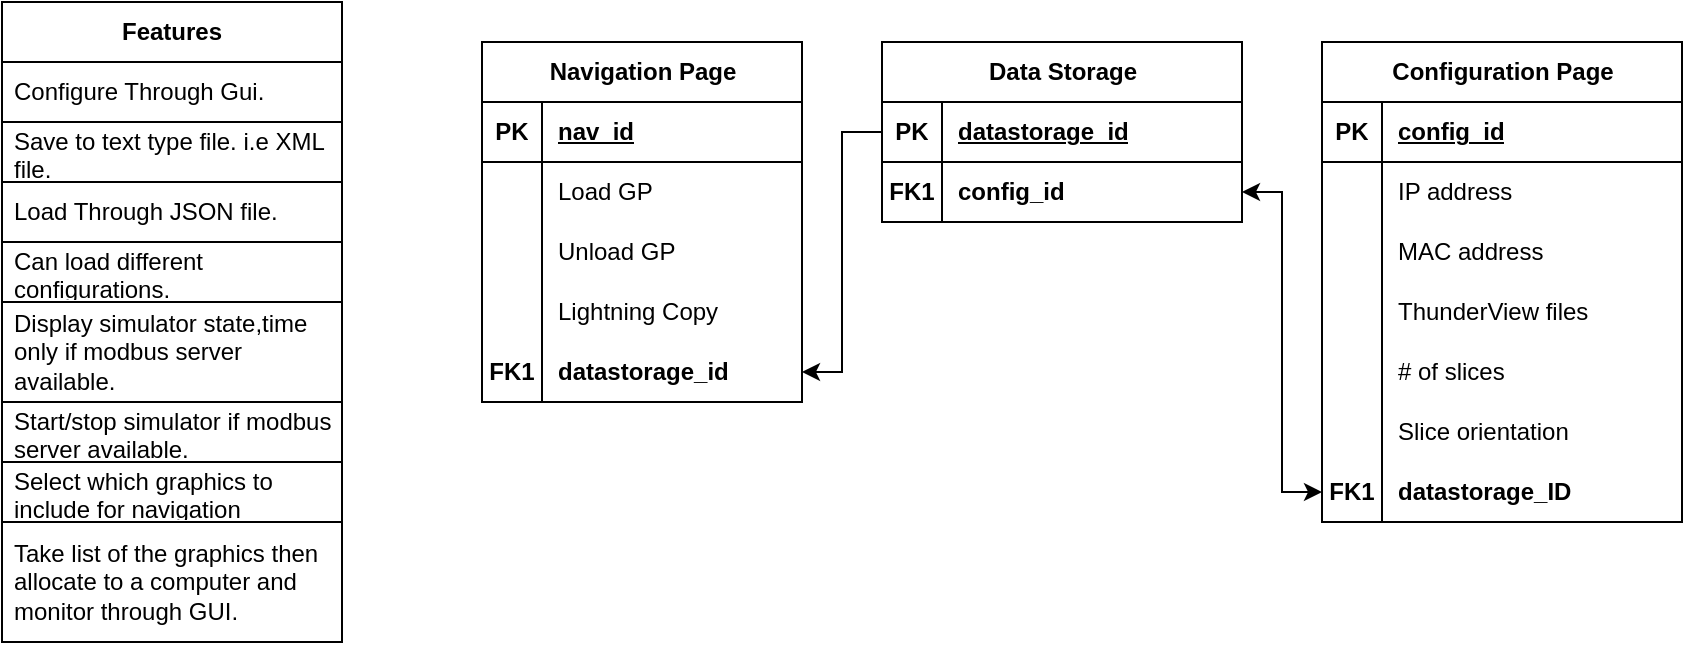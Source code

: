 <mxfile version="22.1.2" type="device">
  <diagram name="Page-1" id="l4BXJL_ixx2tf4eaIrTP">
    <mxGraphModel dx="954" dy="717" grid="1" gridSize="10" guides="1" tooltips="1" connect="1" arrows="1" fold="1" page="1" pageScale="1" pageWidth="850" pageHeight="1100" math="0" shadow="0">
      <root>
        <mxCell id="0" />
        <mxCell id="1" parent="0" />
        <mxCell id="CMSwks_SXw8aA6HGlpsy-14" value="Navigation Page" style="shape=table;startSize=30;container=1;collapsible=1;childLayout=tableLayout;fixedRows=1;rowLines=0;fontStyle=1;align=center;resizeLast=1;html=1;" parent="1" vertex="1">
          <mxGeometry x="240" y="20" width="160" height="180" as="geometry">
            <mxRectangle x="80" y="40" width="90" height="30" as="alternateBounds" />
          </mxGeometry>
        </mxCell>
        <mxCell id="CMSwks_SXw8aA6HGlpsy-15" value="" style="shape=tableRow;horizontal=0;startSize=0;swimlaneHead=0;swimlaneBody=0;fillColor=none;collapsible=0;dropTarget=0;points=[[0,0.5],[1,0.5]];portConstraint=eastwest;top=0;left=0;right=0;bottom=1;" parent="CMSwks_SXw8aA6HGlpsy-14" vertex="1">
          <mxGeometry y="30" width="160" height="30" as="geometry" />
        </mxCell>
        <mxCell id="CMSwks_SXw8aA6HGlpsy-16" value="PK" style="shape=partialRectangle;connectable=0;fillColor=none;top=0;left=0;bottom=0;right=0;fontStyle=1;overflow=hidden;whiteSpace=wrap;html=1;" parent="CMSwks_SXw8aA6HGlpsy-15" vertex="1">
          <mxGeometry width="30" height="30" as="geometry">
            <mxRectangle width="30" height="30" as="alternateBounds" />
          </mxGeometry>
        </mxCell>
        <mxCell id="CMSwks_SXw8aA6HGlpsy-17" value="nav_id" style="shape=partialRectangle;connectable=0;fillColor=none;top=0;left=0;bottom=0;right=0;align=left;spacingLeft=6;fontStyle=5;overflow=hidden;whiteSpace=wrap;html=1;" parent="CMSwks_SXw8aA6HGlpsy-15" vertex="1">
          <mxGeometry x="30" width="130" height="30" as="geometry">
            <mxRectangle width="130" height="30" as="alternateBounds" />
          </mxGeometry>
        </mxCell>
        <mxCell id="CMSwks_SXw8aA6HGlpsy-18" value="" style="shape=tableRow;horizontal=0;startSize=0;swimlaneHead=0;swimlaneBody=0;fillColor=none;collapsible=0;dropTarget=0;points=[[0,0.5],[1,0.5]];portConstraint=eastwest;top=0;left=0;right=0;bottom=0;" parent="CMSwks_SXw8aA6HGlpsy-14" vertex="1">
          <mxGeometry y="60" width="160" height="30" as="geometry" />
        </mxCell>
        <mxCell id="CMSwks_SXw8aA6HGlpsy-19" value="" style="shape=partialRectangle;connectable=0;fillColor=none;top=0;left=0;bottom=0;right=0;editable=1;overflow=hidden;whiteSpace=wrap;html=1;" parent="CMSwks_SXw8aA6HGlpsy-18" vertex="1">
          <mxGeometry width="30" height="30" as="geometry">
            <mxRectangle width="30" height="30" as="alternateBounds" />
          </mxGeometry>
        </mxCell>
        <mxCell id="CMSwks_SXw8aA6HGlpsy-20" value="Load GP" style="shape=partialRectangle;connectable=0;fillColor=none;top=0;left=0;bottom=0;right=0;align=left;spacingLeft=6;overflow=hidden;whiteSpace=wrap;html=1;" parent="CMSwks_SXw8aA6HGlpsy-18" vertex="1">
          <mxGeometry x="30" width="130" height="30" as="geometry">
            <mxRectangle width="130" height="30" as="alternateBounds" />
          </mxGeometry>
        </mxCell>
        <mxCell id="CMSwks_SXw8aA6HGlpsy-21" value="" style="shape=tableRow;horizontal=0;startSize=0;swimlaneHead=0;swimlaneBody=0;fillColor=none;collapsible=0;dropTarget=0;points=[[0,0.5],[1,0.5]];portConstraint=eastwest;top=0;left=0;right=0;bottom=0;" parent="CMSwks_SXw8aA6HGlpsy-14" vertex="1">
          <mxGeometry y="90" width="160" height="30" as="geometry" />
        </mxCell>
        <mxCell id="CMSwks_SXw8aA6HGlpsy-22" value="" style="shape=partialRectangle;connectable=0;fillColor=none;top=0;left=0;bottom=0;right=0;editable=1;overflow=hidden;whiteSpace=wrap;html=1;" parent="CMSwks_SXw8aA6HGlpsy-21" vertex="1">
          <mxGeometry width="30" height="30" as="geometry">
            <mxRectangle width="30" height="30" as="alternateBounds" />
          </mxGeometry>
        </mxCell>
        <mxCell id="CMSwks_SXw8aA6HGlpsy-23" value="Unload GP" style="shape=partialRectangle;connectable=0;fillColor=none;top=0;left=0;bottom=0;right=0;align=left;spacingLeft=6;overflow=hidden;whiteSpace=wrap;html=1;" parent="CMSwks_SXw8aA6HGlpsy-21" vertex="1">
          <mxGeometry x="30" width="130" height="30" as="geometry">
            <mxRectangle width="130" height="30" as="alternateBounds" />
          </mxGeometry>
        </mxCell>
        <mxCell id="CMSwks_SXw8aA6HGlpsy-24" value="" style="shape=tableRow;horizontal=0;startSize=0;swimlaneHead=0;swimlaneBody=0;fillColor=none;collapsible=0;dropTarget=0;points=[[0,0.5],[1,0.5]];portConstraint=eastwest;top=0;left=0;right=0;bottom=0;" parent="CMSwks_SXw8aA6HGlpsy-14" vertex="1">
          <mxGeometry y="120" width="160" height="30" as="geometry" />
        </mxCell>
        <mxCell id="CMSwks_SXw8aA6HGlpsy-25" value="" style="shape=partialRectangle;connectable=0;fillColor=none;top=0;left=0;bottom=0;right=0;editable=1;overflow=hidden;whiteSpace=wrap;html=1;" parent="CMSwks_SXw8aA6HGlpsy-24" vertex="1">
          <mxGeometry width="30" height="30" as="geometry">
            <mxRectangle width="30" height="30" as="alternateBounds" />
          </mxGeometry>
        </mxCell>
        <mxCell id="CMSwks_SXw8aA6HGlpsy-26" value="Lightning Copy" style="shape=partialRectangle;connectable=0;fillColor=none;top=0;left=0;bottom=0;right=0;align=left;spacingLeft=6;overflow=hidden;whiteSpace=wrap;html=1;" parent="CMSwks_SXw8aA6HGlpsy-24" vertex="1">
          <mxGeometry x="30" width="130" height="30" as="geometry">
            <mxRectangle width="130" height="30" as="alternateBounds" />
          </mxGeometry>
        </mxCell>
        <mxCell id="CMSwks_SXw8aA6HGlpsy-169" value="" style="shape=tableRow;horizontal=0;startSize=0;swimlaneHead=0;swimlaneBody=0;fillColor=none;collapsible=0;dropTarget=0;points=[[0,0.5],[1,0.5]];portConstraint=eastwest;top=0;left=0;right=0;bottom=0;" parent="CMSwks_SXw8aA6HGlpsy-14" vertex="1">
          <mxGeometry y="150" width="160" height="30" as="geometry" />
        </mxCell>
        <mxCell id="CMSwks_SXw8aA6HGlpsy-170" value="&lt;b&gt;FK1&lt;/b&gt;" style="shape=partialRectangle;connectable=0;fillColor=none;top=0;left=0;bottom=0;right=0;editable=1;overflow=hidden;whiteSpace=wrap;html=1;" parent="CMSwks_SXw8aA6HGlpsy-169" vertex="1">
          <mxGeometry width="30" height="30" as="geometry">
            <mxRectangle width="30" height="30" as="alternateBounds" />
          </mxGeometry>
        </mxCell>
        <mxCell id="CMSwks_SXw8aA6HGlpsy-171" value="&lt;b&gt;datastorage_id&lt;/b&gt;" style="shape=partialRectangle;connectable=0;fillColor=none;top=0;left=0;bottom=0;right=0;align=left;spacingLeft=6;overflow=hidden;whiteSpace=wrap;html=1;" parent="CMSwks_SXw8aA6HGlpsy-169" vertex="1">
          <mxGeometry x="30" width="130" height="30" as="geometry">
            <mxRectangle width="130" height="30" as="alternateBounds" />
          </mxGeometry>
        </mxCell>
        <mxCell id="CMSwks_SXw8aA6HGlpsy-108" value="Configuration Page" style="shape=table;startSize=30;container=1;collapsible=1;childLayout=tableLayout;fixedRows=1;rowLines=0;fontStyle=1;align=center;resizeLast=1;html=1;" parent="1" vertex="1">
          <mxGeometry x="660" y="20" width="180" height="240" as="geometry">
            <mxRectangle x="80" y="40" width="90" height="30" as="alternateBounds" />
          </mxGeometry>
        </mxCell>
        <mxCell id="CMSwks_SXw8aA6HGlpsy-109" value="" style="shape=tableRow;horizontal=0;startSize=0;swimlaneHead=0;swimlaneBody=0;fillColor=none;collapsible=0;dropTarget=0;points=[[0,0.5],[1,0.5]];portConstraint=eastwest;top=0;left=0;right=0;bottom=1;" parent="CMSwks_SXw8aA6HGlpsy-108" vertex="1">
          <mxGeometry y="30" width="180" height="30" as="geometry" />
        </mxCell>
        <mxCell id="CMSwks_SXw8aA6HGlpsy-110" value="PK" style="shape=partialRectangle;connectable=0;fillColor=none;top=0;left=0;bottom=0;right=0;fontStyle=1;overflow=hidden;whiteSpace=wrap;html=1;" parent="CMSwks_SXw8aA6HGlpsy-109" vertex="1">
          <mxGeometry width="30" height="30" as="geometry">
            <mxRectangle width="30" height="30" as="alternateBounds" />
          </mxGeometry>
        </mxCell>
        <mxCell id="CMSwks_SXw8aA6HGlpsy-111" value="config_id" style="shape=partialRectangle;connectable=0;fillColor=none;top=0;left=0;bottom=0;right=0;align=left;spacingLeft=6;fontStyle=5;overflow=hidden;whiteSpace=wrap;html=1;" parent="CMSwks_SXw8aA6HGlpsy-109" vertex="1">
          <mxGeometry x="30" width="150" height="30" as="geometry">
            <mxRectangle width="150" height="30" as="alternateBounds" />
          </mxGeometry>
        </mxCell>
        <mxCell id="CMSwks_SXw8aA6HGlpsy-112" value="" style="shape=tableRow;horizontal=0;startSize=0;swimlaneHead=0;swimlaneBody=0;fillColor=none;collapsible=0;dropTarget=0;points=[[0,0.5],[1,0.5]];portConstraint=eastwest;top=0;left=0;right=0;bottom=0;" parent="CMSwks_SXw8aA6HGlpsy-108" vertex="1">
          <mxGeometry y="60" width="180" height="30" as="geometry" />
        </mxCell>
        <mxCell id="CMSwks_SXw8aA6HGlpsy-113" value="" style="shape=partialRectangle;connectable=0;fillColor=none;top=0;left=0;bottom=0;right=0;editable=1;overflow=hidden;whiteSpace=wrap;html=1;" parent="CMSwks_SXw8aA6HGlpsy-112" vertex="1">
          <mxGeometry width="30" height="30" as="geometry">
            <mxRectangle width="30" height="30" as="alternateBounds" />
          </mxGeometry>
        </mxCell>
        <mxCell id="CMSwks_SXw8aA6HGlpsy-114" value="IP address" style="shape=partialRectangle;connectable=0;fillColor=none;top=0;left=0;bottom=0;right=0;align=left;spacingLeft=6;overflow=hidden;whiteSpace=wrap;html=1;" parent="CMSwks_SXw8aA6HGlpsy-112" vertex="1">
          <mxGeometry x="30" width="150" height="30" as="geometry">
            <mxRectangle width="150" height="30" as="alternateBounds" />
          </mxGeometry>
        </mxCell>
        <mxCell id="CMSwks_SXw8aA6HGlpsy-175" value="" style="shape=tableRow;horizontal=0;startSize=0;swimlaneHead=0;swimlaneBody=0;fillColor=none;collapsible=0;dropTarget=0;points=[[0,0.5],[1,0.5]];portConstraint=eastwest;top=0;left=0;right=0;bottom=0;" parent="CMSwks_SXw8aA6HGlpsy-108" vertex="1">
          <mxGeometry y="90" width="180" height="30" as="geometry" />
        </mxCell>
        <mxCell id="CMSwks_SXw8aA6HGlpsy-176" value="" style="shape=partialRectangle;connectable=0;fillColor=none;top=0;left=0;bottom=0;right=0;editable=1;overflow=hidden;whiteSpace=wrap;html=1;" parent="CMSwks_SXw8aA6HGlpsy-175" vertex="1">
          <mxGeometry width="30" height="30" as="geometry">
            <mxRectangle width="30" height="30" as="alternateBounds" />
          </mxGeometry>
        </mxCell>
        <mxCell id="CMSwks_SXw8aA6HGlpsy-177" value="MAC address" style="shape=partialRectangle;connectable=0;fillColor=none;top=0;left=0;bottom=0;right=0;align=left;spacingLeft=6;overflow=hidden;whiteSpace=wrap;html=1;" parent="CMSwks_SXw8aA6HGlpsy-175" vertex="1">
          <mxGeometry x="30" width="150" height="30" as="geometry">
            <mxRectangle width="150" height="30" as="alternateBounds" />
          </mxGeometry>
        </mxCell>
        <mxCell id="CMSwks_SXw8aA6HGlpsy-115" value="" style="shape=tableRow;horizontal=0;startSize=0;swimlaneHead=0;swimlaneBody=0;fillColor=none;collapsible=0;dropTarget=0;points=[[0,0.5],[1,0.5]];portConstraint=eastwest;top=0;left=0;right=0;bottom=0;" parent="CMSwks_SXw8aA6HGlpsy-108" vertex="1">
          <mxGeometry y="120" width="180" height="30" as="geometry" />
        </mxCell>
        <mxCell id="CMSwks_SXw8aA6HGlpsy-116" value="" style="shape=partialRectangle;connectable=0;fillColor=none;top=0;left=0;bottom=0;right=0;editable=1;overflow=hidden;whiteSpace=wrap;html=1;" parent="CMSwks_SXw8aA6HGlpsy-115" vertex="1">
          <mxGeometry width="30" height="30" as="geometry">
            <mxRectangle width="30" height="30" as="alternateBounds" />
          </mxGeometry>
        </mxCell>
        <mxCell id="CMSwks_SXw8aA6HGlpsy-117" value="ThunderView files" style="shape=partialRectangle;connectable=0;fillColor=none;top=0;left=0;bottom=0;right=0;align=left;spacingLeft=6;overflow=hidden;whiteSpace=wrap;html=1;" parent="CMSwks_SXw8aA6HGlpsy-115" vertex="1">
          <mxGeometry x="30" width="150" height="30" as="geometry">
            <mxRectangle width="150" height="30" as="alternateBounds" />
          </mxGeometry>
        </mxCell>
        <mxCell id="CMSwks_SXw8aA6HGlpsy-118" value="" style="shape=tableRow;horizontal=0;startSize=0;swimlaneHead=0;swimlaneBody=0;fillColor=none;collapsible=0;dropTarget=0;points=[[0,0.5],[1,0.5]];portConstraint=eastwest;top=0;left=0;right=0;bottom=0;" parent="CMSwks_SXw8aA6HGlpsy-108" vertex="1">
          <mxGeometry y="150" width="180" height="30" as="geometry" />
        </mxCell>
        <mxCell id="CMSwks_SXw8aA6HGlpsy-119" value="" style="shape=partialRectangle;connectable=0;fillColor=none;top=0;left=0;bottom=0;right=0;editable=1;overflow=hidden;whiteSpace=wrap;html=1;" parent="CMSwks_SXw8aA6HGlpsy-118" vertex="1">
          <mxGeometry width="30" height="30" as="geometry">
            <mxRectangle width="30" height="30" as="alternateBounds" />
          </mxGeometry>
        </mxCell>
        <mxCell id="CMSwks_SXw8aA6HGlpsy-120" value="# of slices" style="shape=partialRectangle;connectable=0;fillColor=none;top=0;left=0;bottom=0;right=0;align=left;spacingLeft=6;overflow=hidden;whiteSpace=wrap;html=1;" parent="CMSwks_SXw8aA6HGlpsy-118" vertex="1">
          <mxGeometry x="30" width="150" height="30" as="geometry">
            <mxRectangle width="150" height="30" as="alternateBounds" />
          </mxGeometry>
        </mxCell>
        <mxCell id="CMSwks_SXw8aA6HGlpsy-127" value="" style="shape=tableRow;horizontal=0;startSize=0;swimlaneHead=0;swimlaneBody=0;fillColor=none;collapsible=0;dropTarget=0;points=[[0,0.5],[1,0.5]];portConstraint=eastwest;top=0;left=0;right=0;bottom=0;" parent="CMSwks_SXw8aA6HGlpsy-108" vertex="1">
          <mxGeometry y="180" width="180" height="30" as="geometry" />
        </mxCell>
        <mxCell id="CMSwks_SXw8aA6HGlpsy-128" value="" style="shape=partialRectangle;connectable=0;fillColor=none;top=0;left=0;bottom=0;right=0;editable=1;overflow=hidden;whiteSpace=wrap;html=1;" parent="CMSwks_SXw8aA6HGlpsy-127" vertex="1">
          <mxGeometry width="30" height="30" as="geometry">
            <mxRectangle width="30" height="30" as="alternateBounds" />
          </mxGeometry>
        </mxCell>
        <mxCell id="CMSwks_SXw8aA6HGlpsy-129" value="Slice orientation" style="shape=partialRectangle;connectable=0;fillColor=none;top=0;left=0;bottom=0;right=0;align=left;spacingLeft=6;overflow=hidden;whiteSpace=wrap;html=1;" parent="CMSwks_SXw8aA6HGlpsy-127" vertex="1">
          <mxGeometry x="30" width="150" height="30" as="geometry">
            <mxRectangle width="150" height="30" as="alternateBounds" />
          </mxGeometry>
        </mxCell>
        <mxCell id="CMSwks_SXw8aA6HGlpsy-199" value="" style="shape=tableRow;horizontal=0;startSize=0;swimlaneHead=0;swimlaneBody=0;fillColor=none;collapsible=0;dropTarget=0;points=[[0,0.5],[1,0.5]];portConstraint=eastwest;top=0;left=0;right=0;bottom=0;" parent="CMSwks_SXw8aA6HGlpsy-108" vertex="1">
          <mxGeometry y="210" width="180" height="30" as="geometry" />
        </mxCell>
        <mxCell id="CMSwks_SXw8aA6HGlpsy-200" value="FK1" style="shape=partialRectangle;connectable=0;fillColor=none;top=0;left=0;bottom=0;right=0;editable=1;overflow=hidden;whiteSpace=wrap;html=1;fontStyle=1" parent="CMSwks_SXw8aA6HGlpsy-199" vertex="1">
          <mxGeometry width="30" height="30" as="geometry">
            <mxRectangle width="30" height="30" as="alternateBounds" />
          </mxGeometry>
        </mxCell>
        <mxCell id="CMSwks_SXw8aA6HGlpsy-201" value="&lt;b&gt;datastorage_ID&lt;/b&gt;" style="shape=partialRectangle;connectable=0;fillColor=none;top=0;left=0;bottom=0;right=0;align=left;spacingLeft=6;overflow=hidden;whiteSpace=wrap;html=1;" parent="CMSwks_SXw8aA6HGlpsy-199" vertex="1">
          <mxGeometry x="30" width="150" height="30" as="geometry">
            <mxRectangle width="150" height="30" as="alternateBounds" />
          </mxGeometry>
        </mxCell>
        <mxCell id="CMSwks_SXw8aA6HGlpsy-130" value="Data Storage" style="shape=table;startSize=30;container=1;collapsible=1;childLayout=tableLayout;fixedRows=1;rowLines=0;fontStyle=1;align=center;resizeLast=1;html=1;" parent="1" vertex="1">
          <mxGeometry x="440" y="20" width="180" height="90" as="geometry" />
        </mxCell>
        <mxCell id="CMSwks_SXw8aA6HGlpsy-131" value="" style="shape=tableRow;horizontal=0;startSize=0;swimlaneHead=0;swimlaneBody=0;fillColor=none;collapsible=0;dropTarget=0;points=[[0,0.5],[1,0.5]];portConstraint=eastwest;top=0;left=0;right=0;bottom=1;" parent="CMSwks_SXw8aA6HGlpsy-130" vertex="1">
          <mxGeometry y="30" width="180" height="30" as="geometry" />
        </mxCell>
        <mxCell id="CMSwks_SXw8aA6HGlpsy-132" value="PK" style="shape=partialRectangle;connectable=0;fillColor=none;top=0;left=0;bottom=0;right=0;fontStyle=1;overflow=hidden;whiteSpace=wrap;html=1;" parent="CMSwks_SXw8aA6HGlpsy-131" vertex="1">
          <mxGeometry width="30" height="30" as="geometry">
            <mxRectangle width="30" height="30" as="alternateBounds" />
          </mxGeometry>
        </mxCell>
        <mxCell id="CMSwks_SXw8aA6HGlpsy-133" value="datastorage_id" style="shape=partialRectangle;connectable=0;fillColor=none;top=0;left=0;bottom=0;right=0;align=left;spacingLeft=6;fontStyle=5;overflow=hidden;whiteSpace=wrap;html=1;" parent="CMSwks_SXw8aA6HGlpsy-131" vertex="1">
          <mxGeometry x="30" width="150" height="30" as="geometry">
            <mxRectangle width="150" height="30" as="alternateBounds" />
          </mxGeometry>
        </mxCell>
        <mxCell id="CMSwks_SXw8aA6HGlpsy-140" value="" style="shape=tableRow;horizontal=0;startSize=0;swimlaneHead=0;swimlaneBody=0;fillColor=none;collapsible=0;dropTarget=0;points=[[0,0.5],[1,0.5]];portConstraint=eastwest;top=0;left=0;right=0;bottom=0;" parent="CMSwks_SXw8aA6HGlpsy-130" vertex="1">
          <mxGeometry y="60" width="180" height="30" as="geometry" />
        </mxCell>
        <mxCell id="CMSwks_SXw8aA6HGlpsy-141" value="&lt;b&gt;FK1&lt;/b&gt;" style="shape=partialRectangle;connectable=0;fillColor=none;top=0;left=0;bottom=0;right=0;editable=1;overflow=hidden;whiteSpace=wrap;html=1;" parent="CMSwks_SXw8aA6HGlpsy-140" vertex="1">
          <mxGeometry width="30" height="30" as="geometry">
            <mxRectangle width="30" height="30" as="alternateBounds" />
          </mxGeometry>
        </mxCell>
        <mxCell id="CMSwks_SXw8aA6HGlpsy-142" value="config_id" style="shape=partialRectangle;connectable=0;fillColor=none;top=0;left=0;bottom=0;right=0;align=left;spacingLeft=6;overflow=hidden;whiteSpace=wrap;html=1;fontStyle=1" parent="CMSwks_SXw8aA6HGlpsy-140" vertex="1">
          <mxGeometry x="30" width="150" height="30" as="geometry">
            <mxRectangle width="150" height="30" as="alternateBounds" />
          </mxGeometry>
        </mxCell>
        <mxCell id="CMSwks_SXw8aA6HGlpsy-206" style="edgeStyle=orthogonalEdgeStyle;rounded=0;orthogonalLoop=1;jettySize=auto;html=1;exitX=0;exitY=0.5;exitDx=0;exitDy=0;entryX=1;entryY=0.5;entryDx=0;entryDy=0;" parent="1" source="CMSwks_SXw8aA6HGlpsy-131" target="CMSwks_SXw8aA6HGlpsy-169" edge="1">
          <mxGeometry relative="1" as="geometry" />
        </mxCell>
        <mxCell id="CMSwks_SXw8aA6HGlpsy-208" value="" style="endArrow=classic;startArrow=classic;html=1;rounded=0;entryX=1;entryY=0.5;entryDx=0;entryDy=0;exitX=0;exitY=0.5;exitDx=0;exitDy=0;" parent="1" source="CMSwks_SXw8aA6HGlpsy-199" target="CMSwks_SXw8aA6HGlpsy-140" edge="1">
          <mxGeometry width="50" height="50" relative="1" as="geometry">
            <mxPoint x="560" y="170" as="sourcePoint" />
            <mxPoint x="610" y="120" as="targetPoint" />
            <Array as="points">
              <mxPoint x="640" y="245" />
              <mxPoint x="640" y="95" />
            </Array>
          </mxGeometry>
        </mxCell>
        <mxCell id="hQ8b-HLjXBlwuHxegEWK-1" value="&lt;b&gt;Features&lt;/b&gt;" style="swimlane;fontStyle=0;childLayout=stackLayout;horizontal=1;startSize=30;horizontalStack=0;resizeParent=1;resizeParentMax=0;resizeLast=0;collapsible=1;marginBottom=0;whiteSpace=wrap;html=1;" vertex="1" parent="1">
          <mxGeometry width="170" height="320" as="geometry" />
        </mxCell>
        <mxCell id="hQ8b-HLjXBlwuHxegEWK-2" value="Configure Through Gui." style="text;strokeColor=default;fillColor=none;align=left;verticalAlign=middle;spacingLeft=4;spacingRight=4;overflow=hidden;points=[[0,0.5],[1,0.5]];portConstraint=eastwest;rotatable=0;whiteSpace=wrap;html=1;shadow=0;" vertex="1" parent="hQ8b-HLjXBlwuHxegEWK-1">
          <mxGeometry y="30" width="170" height="30" as="geometry" />
        </mxCell>
        <mxCell id="hQ8b-HLjXBlwuHxegEWK-3" value="Save to text type file. i.e XML file." style="text;strokeColor=default;fillColor=none;align=left;verticalAlign=middle;spacingLeft=4;spacingRight=4;overflow=hidden;points=[[0,0.5],[1,0.5]];portConstraint=eastwest;rotatable=0;whiteSpace=wrap;html=1;" vertex="1" parent="hQ8b-HLjXBlwuHxegEWK-1">
          <mxGeometry y="60" width="170" height="30" as="geometry" />
        </mxCell>
        <mxCell id="hQ8b-HLjXBlwuHxegEWK-5" value="Load Through JSON file." style="text;strokeColor=default;fillColor=none;align=left;verticalAlign=middle;spacingLeft=4;spacingRight=4;overflow=hidden;points=[[0,0.5],[1,0.5]];portConstraint=eastwest;rotatable=0;whiteSpace=wrap;html=1;" vertex="1" parent="hQ8b-HLjXBlwuHxegEWK-1">
          <mxGeometry y="90" width="170" height="30" as="geometry" />
        </mxCell>
        <mxCell id="hQ8b-HLjXBlwuHxegEWK-7" value="Can load different configurations." style="text;strokeColor=default;fillColor=none;align=left;verticalAlign=middle;spacingLeft=4;spacingRight=4;overflow=hidden;points=[[0,0.5],[1,0.5]];portConstraint=eastwest;rotatable=0;whiteSpace=wrap;html=1;" vertex="1" parent="hQ8b-HLjXBlwuHxegEWK-1">
          <mxGeometry y="120" width="170" height="30" as="geometry" />
        </mxCell>
        <mxCell id="hQ8b-HLjXBlwuHxegEWK-8" value="Display simulator state,time only if modbus server available." style="text;strokeColor=default;fillColor=none;align=left;verticalAlign=middle;spacingLeft=4;spacingRight=4;overflow=hidden;points=[[0,0.5],[1,0.5]];portConstraint=eastwest;rotatable=0;whiteSpace=wrap;html=1;perimeterSpacing=1;strokeWidth=1;" vertex="1" parent="hQ8b-HLjXBlwuHxegEWK-1">
          <mxGeometry y="150" width="170" height="50" as="geometry" />
        </mxCell>
        <mxCell id="hQ8b-HLjXBlwuHxegEWK-9" value="Start/stop simulator if modbus server available." style="text;strokeColor=default;fillColor=none;align=left;verticalAlign=middle;spacingLeft=4;spacingRight=4;overflow=hidden;points=[[0,0.5],[1,0.5]];portConstraint=eastwest;rotatable=0;whiteSpace=wrap;html=1;" vertex="1" parent="hQ8b-HLjXBlwuHxegEWK-1">
          <mxGeometry y="200" width="170" height="30" as="geometry" />
        </mxCell>
        <mxCell id="hQ8b-HLjXBlwuHxegEWK-61" value="Select which graphics to include for navigation" style="text;strokeColor=default;fillColor=none;align=left;verticalAlign=middle;spacingLeft=4;spacingRight=4;overflow=hidden;points=[[0,0.5],[1,0.5]];portConstraint=eastwest;rotatable=0;whiteSpace=wrap;html=1;" vertex="1" parent="hQ8b-HLjXBlwuHxegEWK-1">
          <mxGeometry y="230" width="170" height="30" as="geometry" />
        </mxCell>
        <mxCell id="hQ8b-HLjXBlwuHxegEWK-62" value="Take list of the graphics then allocate to a computer and monitor through GUI." style="text;strokeColor=default;fillColor=none;align=left;verticalAlign=middle;spacingLeft=4;spacingRight=4;overflow=hidden;points=[[0,0.5],[1,0.5]];portConstraint=eastwest;rotatable=0;whiteSpace=wrap;html=1;" vertex="1" parent="hQ8b-HLjXBlwuHxegEWK-1">
          <mxGeometry y="260" width="170" height="60" as="geometry" />
        </mxCell>
      </root>
    </mxGraphModel>
  </diagram>
</mxfile>
